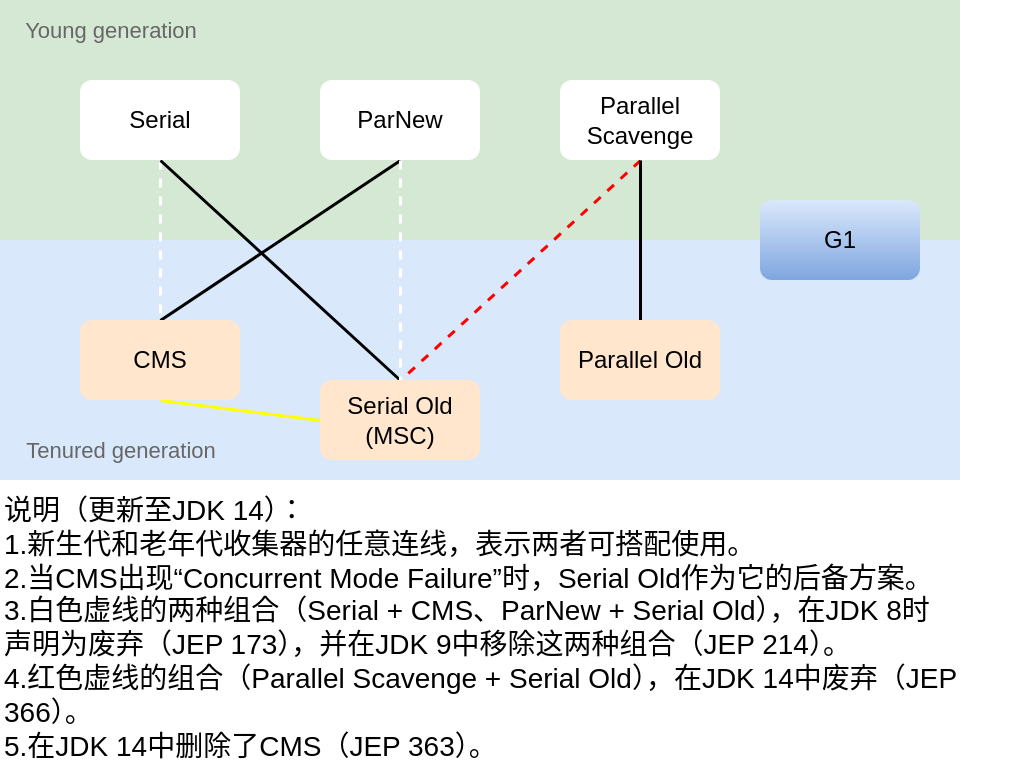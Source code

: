 <mxfile version="22.0.2" type="device">
  <diagram name="第 1 页" id="TmaJ6JiIrooo1czxaJse">
    <mxGraphModel dx="1434" dy="844" grid="1" gridSize="10" guides="1" tooltips="1" connect="1" arrows="1" fold="1" page="1" pageScale="1" pageWidth="827" pageHeight="1169" math="0" shadow="0">
      <root>
        <mxCell id="0" />
        <mxCell id="1" parent="0" />
        <mxCell id="r951F2XxS567M05ldcKB-5" value="" style="rounded=0;whiteSpace=wrap;html=1;fillColor=#d5e8d4;strokeColor=none;" vertex="1" parent="1">
          <mxGeometry x="120" y="160" width="480" height="120" as="geometry" />
        </mxCell>
        <mxCell id="r951F2XxS567M05ldcKB-6" value="" style="rounded=0;whiteSpace=wrap;html=1;fillColor=#dae8fc;strokeColor=none;" vertex="1" parent="1">
          <mxGeometry x="120" y="280" width="480" height="120" as="geometry" />
        </mxCell>
        <mxCell id="r951F2XxS567M05ldcKB-28" style="edgeStyle=none;shape=connector;rounded=0;orthogonalLoop=1;jettySize=auto;html=1;exitX=0.5;exitY=1;exitDx=0;exitDy=0;entryX=0.5;entryY=0;entryDx=0;entryDy=0;dashed=1;labelBackgroundColor=default;strokeColor=#FF0000;strokeWidth=1.5;align=center;verticalAlign=middle;fontFamily=Helvetica;fontSize=11;fontColor=default;endArrow=none;endFill=0;fillColor=#ffff88;" edge="1" parent="1" source="r951F2XxS567M05ldcKB-7" target="r951F2XxS567M05ldcKB-11">
          <mxGeometry relative="1" as="geometry" />
        </mxCell>
        <mxCell id="r951F2XxS567M05ldcKB-30" style="edgeStyle=none;shape=connector;rounded=0;orthogonalLoop=1;jettySize=auto;html=1;exitX=0.5;exitY=1;exitDx=0;exitDy=0;entryX=0.5;entryY=0;entryDx=0;entryDy=0;labelBackgroundColor=default;strokeColor=default;strokeWidth=1.5;align=center;verticalAlign=middle;fontFamily=Helvetica;fontSize=11;fontColor=default;endArrow=none;endFill=0;" edge="1" parent="1" source="r951F2XxS567M05ldcKB-7" target="r951F2XxS567M05ldcKB-10">
          <mxGeometry relative="1" as="geometry" />
        </mxCell>
        <mxCell id="r951F2XxS567M05ldcKB-7" value="Parallel Scavenge" style="rounded=1;whiteSpace=wrap;html=1;strokeColor=none;" vertex="1" parent="1">
          <mxGeometry x="400" y="200" width="80" height="40" as="geometry" />
        </mxCell>
        <mxCell id="r951F2XxS567M05ldcKB-25" style="edgeStyle=none;shape=connector;rounded=0;orthogonalLoop=1;jettySize=auto;html=1;exitX=0.5;exitY=1;exitDx=0;exitDy=0;entryX=0.5;entryY=0;entryDx=0;entryDy=0;labelBackgroundColor=default;strokeColor=#FFFFFF;align=center;verticalAlign=middle;fontFamily=Helvetica;fontSize=11;fontColor=default;endArrow=none;endFill=0;fillColor=#ffff88;dashed=1;strokeWidth=1.5;" edge="1" parent="1" source="r951F2XxS567M05ldcKB-8" target="r951F2XxS567M05ldcKB-12">
          <mxGeometry relative="1" as="geometry" />
        </mxCell>
        <mxCell id="r951F2XxS567M05ldcKB-29" style="edgeStyle=none;shape=connector;rounded=0;orthogonalLoop=1;jettySize=auto;html=1;exitX=0.5;exitY=1;exitDx=0;exitDy=0;entryX=0.5;entryY=0;entryDx=0;entryDy=0;labelBackgroundColor=default;strokeColor=default;strokeWidth=1.5;align=center;verticalAlign=middle;fontFamily=Helvetica;fontSize=11;fontColor=default;endArrow=none;endFill=0;" edge="1" parent="1" source="r951F2XxS567M05ldcKB-8" target="r951F2XxS567M05ldcKB-11">
          <mxGeometry relative="1" as="geometry" />
        </mxCell>
        <mxCell id="r951F2XxS567M05ldcKB-8" value="Serial" style="rounded=1;whiteSpace=wrap;html=1;strokeColor=none;" vertex="1" parent="1">
          <mxGeometry x="160" y="200" width="80" height="40" as="geometry" />
        </mxCell>
        <mxCell id="r951F2XxS567M05ldcKB-17" style="edgeStyle=none;shape=connector;rounded=0;orthogonalLoop=1;jettySize=auto;html=1;exitX=0.5;exitY=1;exitDx=0;exitDy=0;entryX=0.5;entryY=0;entryDx=0;entryDy=0;labelBackgroundColor=default;strokeColor=default;align=center;verticalAlign=middle;fontFamily=Helvetica;fontSize=11;fontColor=default;endArrow=none;endFill=0;strokeWidth=1.5;" edge="1" parent="1" source="r951F2XxS567M05ldcKB-9" target="r951F2XxS567M05ldcKB-12">
          <mxGeometry relative="1" as="geometry" />
        </mxCell>
        <mxCell id="r951F2XxS567M05ldcKB-27" style="edgeStyle=none;shape=connector;rounded=0;orthogonalLoop=1;jettySize=auto;html=1;exitX=0.5;exitY=1;exitDx=0;exitDy=0;entryX=0.5;entryY=0;entryDx=0;entryDy=0;dashed=1;labelBackgroundColor=default;strokeColor=#FFFFFF;strokeWidth=1.5;align=center;verticalAlign=middle;fontFamily=Helvetica;fontSize=11;fontColor=default;endArrow=none;endFill=0;fillColor=#ffff88;" edge="1" parent="1" source="r951F2XxS567M05ldcKB-9" target="r951F2XxS567M05ldcKB-11">
          <mxGeometry relative="1" as="geometry" />
        </mxCell>
        <mxCell id="r951F2XxS567M05ldcKB-9" value="ParNew" style="rounded=1;whiteSpace=wrap;html=1;strokeColor=none;" vertex="1" parent="1">
          <mxGeometry x="280" y="200" width="80" height="40" as="geometry" />
        </mxCell>
        <mxCell id="r951F2XxS567M05ldcKB-10" value="Parallel Old" style="rounded=1;whiteSpace=wrap;html=1;strokeColor=none;fillColor=#ffe6cc;" vertex="1" parent="1">
          <mxGeometry x="400" y="320" width="80" height="40" as="geometry" />
        </mxCell>
        <mxCell id="r951F2XxS567M05ldcKB-11" value="Serial Old&lt;br&gt;(MSC)" style="rounded=1;whiteSpace=wrap;html=1;strokeColor=none;fillColor=#ffe6cc;" vertex="1" parent="1">
          <mxGeometry x="280" y="350" width="80" height="40" as="geometry" />
        </mxCell>
        <mxCell id="r951F2XxS567M05ldcKB-31" style="edgeStyle=none;shape=connector;rounded=0;orthogonalLoop=1;jettySize=auto;html=1;exitX=0.5;exitY=1;exitDx=0;exitDy=0;entryX=0;entryY=0.5;entryDx=0;entryDy=0;labelBackgroundColor=default;strokeColor=#FFFF00;strokeWidth=1.5;align=center;verticalAlign=middle;fontFamily=Helvetica;fontSize=11;fontColor=default;endArrow=none;endFill=0;" edge="1" parent="1" source="r951F2XxS567M05ldcKB-12" target="r951F2XxS567M05ldcKB-11">
          <mxGeometry relative="1" as="geometry" />
        </mxCell>
        <mxCell id="r951F2XxS567M05ldcKB-12" value="CMS" style="rounded=1;whiteSpace=wrap;html=1;strokeColor=none;fillColor=#ffe6cc;" vertex="1" parent="1">
          <mxGeometry x="160" y="320" width="80" height="40" as="geometry" />
        </mxCell>
        <mxCell id="r951F2XxS567M05ldcKB-13" value="G1" style="rounded=1;whiteSpace=wrap;html=1;strokeColor=none;fillColor=#dae8fc;gradientColor=#7ea6e0;" vertex="1" parent="1">
          <mxGeometry x="500" y="260" width="80" height="40" as="geometry" />
        </mxCell>
        <mxCell id="r951F2XxS567M05ldcKB-32" value="&lt;font color=&quot;#666666&quot;&gt;Young generation&lt;/font&gt;" style="text;html=1;align=center;verticalAlign=middle;resizable=0;points=[];autosize=1;strokeColor=none;fillColor=none;fontSize=11;fontFamily=Helvetica;fontColor=default;" vertex="1" parent="1">
          <mxGeometry x="120" y="160" width="110" height="30" as="geometry" />
        </mxCell>
        <mxCell id="r951F2XxS567M05ldcKB-33" value="&lt;font color=&quot;#666666&quot;&gt;Tenured generation&lt;/font&gt;" style="text;html=1;align=center;verticalAlign=middle;resizable=0;points=[];autosize=1;strokeColor=none;fillColor=none;fontSize=11;fontFamily=Helvetica;fontColor=default;" vertex="1" parent="1">
          <mxGeometry x="120" y="370" width="120" height="30" as="geometry" />
        </mxCell>
        <mxCell id="r951F2XxS567M05ldcKB-34" value="说明（更新至JDK 14）：&lt;br style=&quot;font-size: 14px;&quot;&gt;1.新生代和老年代收集器的任意连线，表示两者可搭配使用。&lt;br style=&quot;font-size: 14px;&quot;&gt;2.当CMS出现“Concurrent Mode Failure”时，Serial Old作为它的后备方案。&lt;br style=&quot;font-size: 14px;&quot;&gt;3.白色虚线的两种组合（Serial + CMS、ParNew + Serial Old），在JDK 8时&lt;br&gt;声明为废弃（JEP 173），并在JDK 9中移除这两种组合（JEP 214）。&lt;br style=&quot;font-size: 14px;&quot;&gt;4.红色虚线的组合（Parallel Scavenge + Serial Old），在JDK 14中废弃（JEP&lt;br&gt;366）。&lt;br style=&quot;font-size: 14px;&quot;&gt;5.在JDK 14中删除了CMS（JEP 363）。" style="text;html=1;align=left;verticalAlign=top;resizable=0;points=[];autosize=1;strokeColor=none;fillColor=none;fontSize=14;fontFamily=Helvetica;fontColor=default;spacing=2;" vertex="1" parent="1">
          <mxGeometry x="120" y="400" width="510" height="150" as="geometry" />
        </mxCell>
      </root>
    </mxGraphModel>
  </diagram>
</mxfile>
